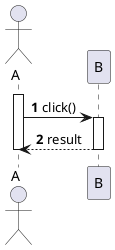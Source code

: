 @startuml

autonumber

actor A
participant B

activate A

A -> B: click()

activate B
B --> A: result
deactivate B

deactivate A

@enduml
